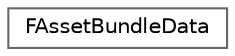 digraph "Graphical Class Hierarchy"
{
 // INTERACTIVE_SVG=YES
 // LATEX_PDF_SIZE
  bgcolor="transparent";
  edge [fontname=Helvetica,fontsize=10,labelfontname=Helvetica,labelfontsize=10];
  node [fontname=Helvetica,fontsize=10,shape=box,height=0.2,width=0.4];
  rankdir="LR";
  Node0 [id="Node000000",label="FAssetBundleData",height=0.2,width=0.4,color="grey40", fillcolor="white", style="filled",URL="$da/dd0/structFAssetBundleData.html",tooltip="A struct with a list of asset bundle entries."];
}
